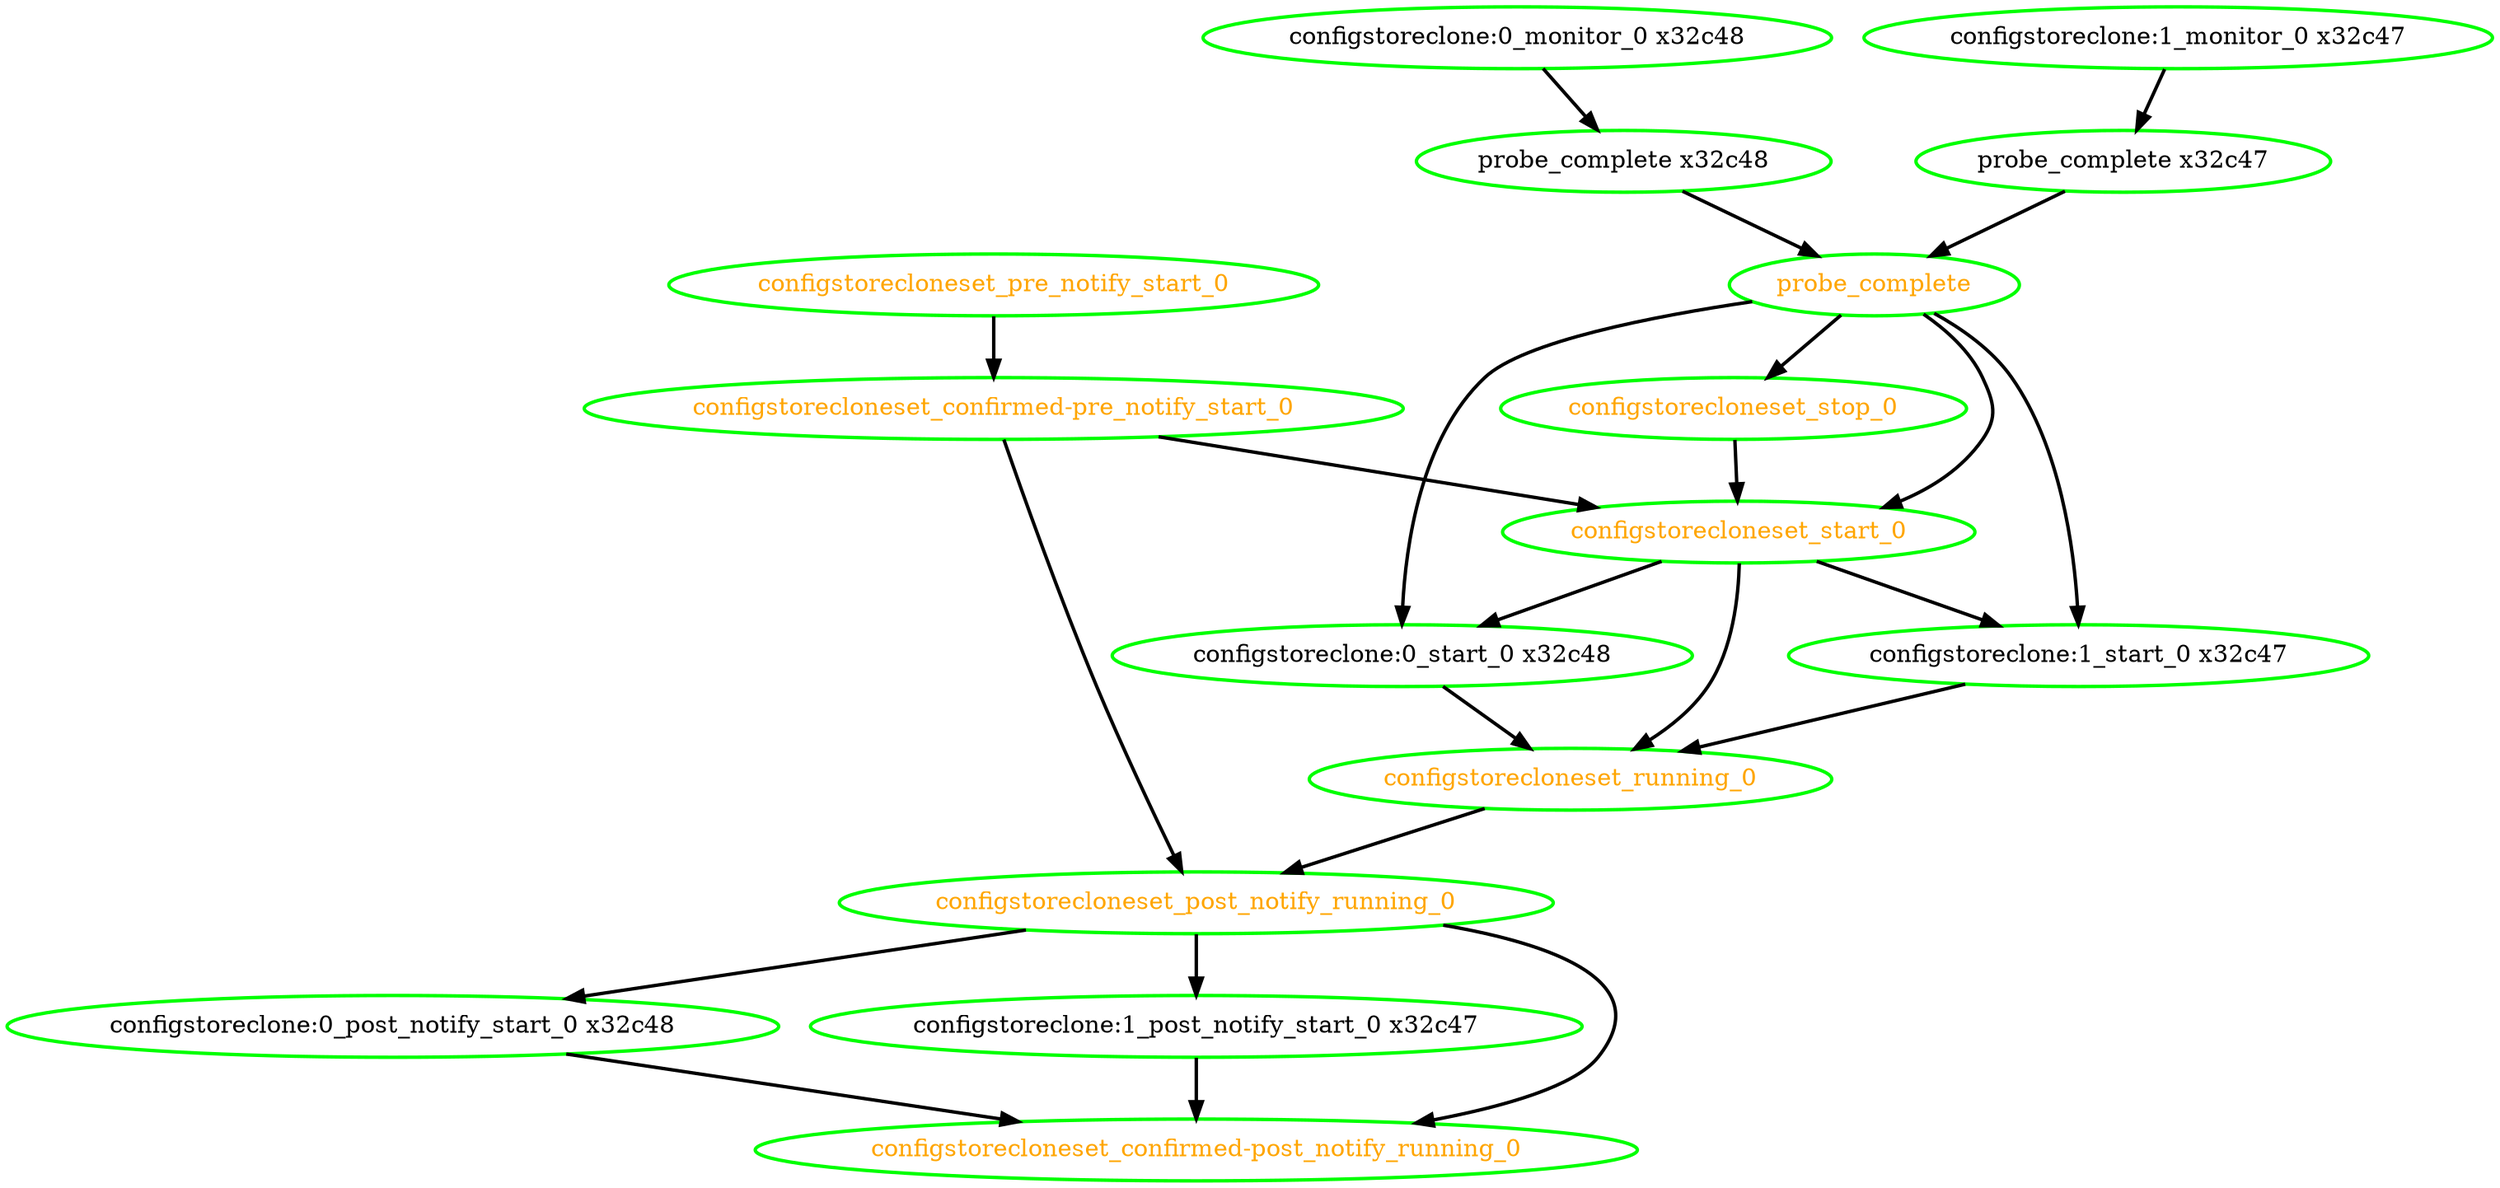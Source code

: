 digraph "g" {
"configstoreclone:0_monitor_0 x32c48" -> "probe_complete x32c48" [ style = bold]
"configstoreclone:0_monitor_0 x32c48" [ style=bold color="green" fontcolor="black"  ]
"configstoreclone:0_post_notify_start_0 x32c48" -> "configstorecloneset_confirmed-post_notify_running_0" [ style = bold]
"configstoreclone:0_post_notify_start_0 x32c48" [ style=bold color="green" fontcolor="black"  ]
"configstoreclone:0_start_0 x32c48" -> "configstorecloneset_running_0" [ style = bold]
"configstoreclone:0_start_0 x32c48" [ style=bold color="green" fontcolor="black"  ]
"configstoreclone:1_monitor_0 x32c47" -> "probe_complete x32c47" [ style = bold]
"configstoreclone:1_monitor_0 x32c47" [ style=bold color="green" fontcolor="black"  ]
"configstoreclone:1_post_notify_start_0 x32c47" -> "configstorecloneset_confirmed-post_notify_running_0" [ style = bold]
"configstoreclone:1_post_notify_start_0 x32c47" [ style=bold color="green" fontcolor="black"  ]
"configstoreclone:1_start_0 x32c47" -> "configstorecloneset_running_0" [ style = bold]
"configstoreclone:1_start_0 x32c47" [ style=bold color="green" fontcolor="black"  ]
"configstorecloneset_confirmed-post_notify_running_0" [ style=bold color="green" fontcolor="orange"  ]
"configstorecloneset_confirmed-pre_notify_start_0" -> "configstorecloneset_post_notify_running_0" [ style = bold]
"configstorecloneset_confirmed-pre_notify_start_0" -> "configstorecloneset_start_0" [ style = bold]
"configstorecloneset_confirmed-pre_notify_start_0" [ style=bold color="green" fontcolor="orange"  ]
"configstorecloneset_post_notify_running_0" -> "configstoreclone:0_post_notify_start_0 x32c48" [ style = bold]
"configstorecloneset_post_notify_running_0" -> "configstoreclone:1_post_notify_start_0 x32c47" [ style = bold]
"configstorecloneset_post_notify_running_0" -> "configstorecloneset_confirmed-post_notify_running_0" [ style = bold]
"configstorecloneset_post_notify_running_0" [ style=bold color="green" fontcolor="orange"  ]
"configstorecloneset_pre_notify_start_0" -> "configstorecloneset_confirmed-pre_notify_start_0" [ style = bold]
"configstorecloneset_pre_notify_start_0" [ style=bold color="green" fontcolor="orange"  ]
"configstorecloneset_running_0" -> "configstorecloneset_post_notify_running_0" [ style = bold]
"configstorecloneset_running_0" [ style=bold color="green" fontcolor="orange"  ]
"configstorecloneset_start_0" -> "configstoreclone:0_start_0 x32c48" [ style = bold]
"configstorecloneset_start_0" -> "configstoreclone:1_start_0 x32c47" [ style = bold]
"configstorecloneset_start_0" -> "configstorecloneset_running_0" [ style = bold]
"configstorecloneset_start_0" [ style=bold color="green" fontcolor="orange"  ]
"configstorecloneset_stop_0" -> "configstorecloneset_start_0" [ style = bold]
"configstorecloneset_stop_0" [ style=bold color="green" fontcolor="orange"  ]
"probe_complete x32c47" -> "probe_complete" [ style = bold]
"probe_complete x32c47" [ style=bold color="green" fontcolor="black"  ]
"probe_complete x32c48" -> "probe_complete" [ style = bold]
"probe_complete x32c48" [ style=bold color="green" fontcolor="black"  ]
"probe_complete" -> "configstoreclone:0_start_0 x32c48" [ style = bold]
"probe_complete" -> "configstoreclone:1_start_0 x32c47" [ style = bold]
"probe_complete" -> "configstorecloneset_start_0" [ style = bold]
"probe_complete" -> "configstorecloneset_stop_0" [ style = bold]
"probe_complete" [ style=bold color="green" fontcolor="orange"  ]
}
